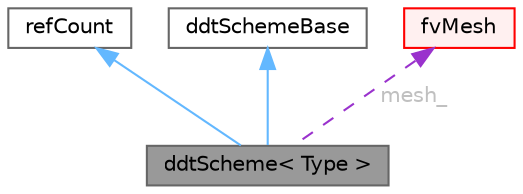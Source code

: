digraph "ddtScheme&lt; Type &gt;"
{
 // LATEX_PDF_SIZE
  bgcolor="transparent";
  edge [fontname=Helvetica,fontsize=10,labelfontname=Helvetica,labelfontsize=10];
  node [fontname=Helvetica,fontsize=10,shape=box,height=0.2,width=0.4];
  Node1 [id="Node000001",label="ddtScheme\< Type \>",height=0.2,width=0.4,color="gray40", fillcolor="grey60", style="filled", fontcolor="black",tooltip="Abstract base class for ddt schemes."];
  Node2 -> Node1 [id="edge1_Node000001_Node000002",dir="back",color="steelblue1",style="solid",tooltip=" "];
  Node2 [id="Node000002",label="refCount",height=0.2,width=0.4,color="gray40", fillcolor="white", style="filled",URL="$classFoam_1_1refCount.html",tooltip="Reference counter for various OpenFOAM components."];
  Node3 -> Node1 [id="edge2_Node000001_Node000003",dir="back",color="steelblue1",style="solid",tooltip=" "];
  Node3 [id="Node000003",label="ddtSchemeBase",height=0.2,width=0.4,color="gray40", fillcolor="white", style="filled",URL="$classFoam_1_1fv_1_1ddtSchemeBase.html",tooltip="Non-templated base class for ddt schemes."];
  Node4 -> Node1 [id="edge3_Node000001_Node000004",dir="back",color="darkorchid3",style="dashed",tooltip=" ",label=" mesh_",fontcolor="grey" ];
  Node4 [id="Node000004",label="fvMesh",height=0.2,width=0.4,color="red", fillcolor="#FFF0F0", style="filled",URL="$classFoam_1_1fvMesh.html",tooltip="Mesh data needed to do the Finite Volume discretisation."];
}
